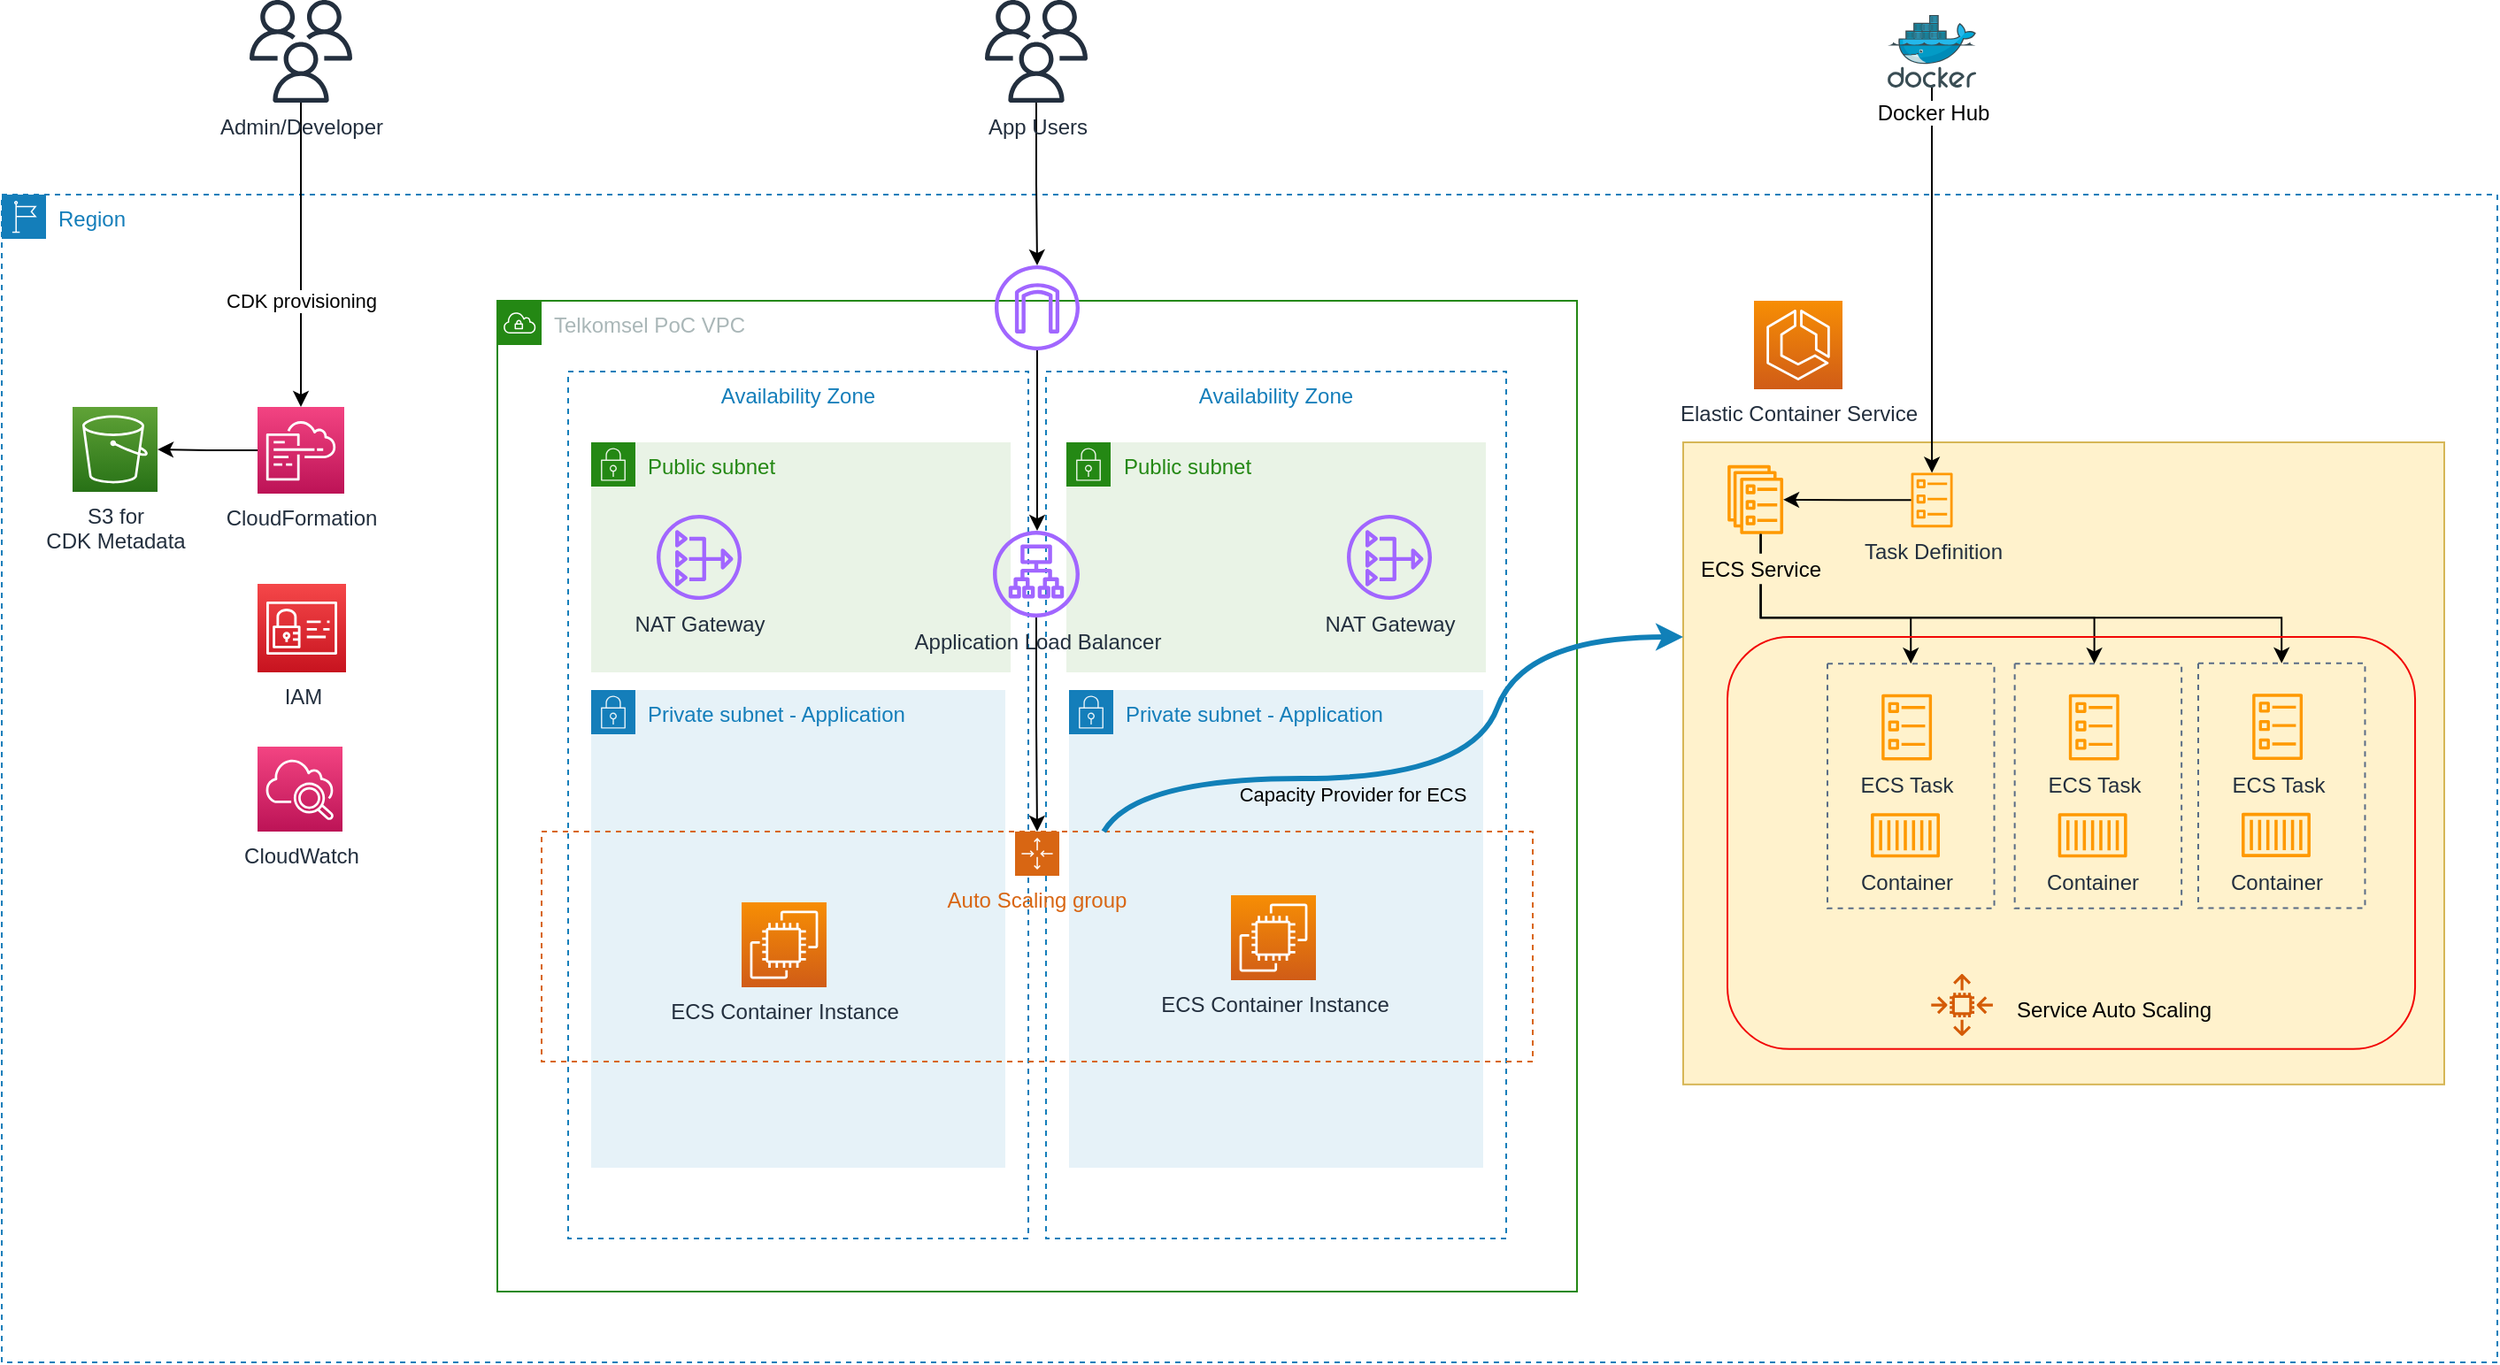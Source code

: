 <mxfile version="21.2.1" type="device">
  <diagram id="Ovr1TUedW7a9WGmtUl1n" name="phase1">
    <mxGraphModel dx="2028" dy="1214" grid="1" gridSize="10" guides="1" tooltips="1" connect="1" arrows="1" fold="1" page="1" pageScale="1" pageWidth="1100" pageHeight="850" math="0" shadow="0">
      <root>
        <mxCell id="0" />
        <mxCell id="1" parent="0" />
        <mxCell id="1aUwhizor78YT0axSQwj-27" value="Region" style="points=[[0,0],[0.25,0],[0.5,0],[0.75,0],[1,0],[1,0.25],[1,0.5],[1,0.75],[1,1],[0.75,1],[0.5,1],[0.25,1],[0,1],[0,0.75],[0,0.5],[0,0.25]];outlineConnect=0;gradientColor=none;html=1;whiteSpace=wrap;fontSize=12;fontStyle=0;shape=mxgraph.aws4.group;grIcon=mxgraph.aws4.group_region;strokeColor=#147EBA;fillColor=none;verticalAlign=top;align=left;spacingLeft=30;fontColor=#147EBA;dashed=1;" parent="1" vertex="1">
          <mxGeometry x="60" y="270" width="1410" height="660" as="geometry" />
        </mxCell>
        <mxCell id="1aUwhizor78YT0axSQwj-3" value="Telkomsel PoC VPC" style="points=[[0,0],[0.25,0],[0.5,0],[0.75,0],[1,0],[1,0.25],[1,0.5],[1,0.75],[1,1],[0.75,1],[0.5,1],[0.25,1],[0,1],[0,0.75],[0,0.5],[0,0.25]];outlineConnect=0;gradientColor=none;html=1;whiteSpace=wrap;fontSize=12;fontStyle=0;shape=mxgraph.aws4.group;grIcon=mxgraph.aws4.group_vpc;strokeColor=#248814;fillColor=none;verticalAlign=top;align=left;spacingLeft=30;fontColor=#AAB7B8;dashed=0;" parent="1" vertex="1">
          <mxGeometry x="340" y="330" width="610" height="560" as="geometry" />
        </mxCell>
        <mxCell id="1aUwhizor78YT0axSQwj-4" value="Availability Zone" style="fillColor=none;strokeColor=#147EBA;dashed=1;verticalAlign=top;fontStyle=0;fontColor=#147EBA;" parent="1" vertex="1">
          <mxGeometry x="380" y="370" width="260" height="490" as="geometry" />
        </mxCell>
        <mxCell id="1aUwhizor78YT0axSQwj-6" value="Availability Zone" style="fillColor=none;strokeColor=#147EBA;dashed=1;verticalAlign=top;fontStyle=0;fontColor=#147EBA;" parent="1" vertex="1">
          <mxGeometry x="650" y="370" width="260" height="490" as="geometry" />
        </mxCell>
        <mxCell id="1aUwhizor78YT0axSQwj-7" value="Private subnet - Application" style="points=[[0,0],[0.25,0],[0.5,0],[0.75,0],[1,0],[1,0.25],[1,0.5],[1,0.75],[1,1],[0.75,1],[0.5,1],[0.25,1],[0,1],[0,0.75],[0,0.5],[0,0.25]];outlineConnect=0;gradientColor=none;html=1;whiteSpace=wrap;fontSize=12;fontStyle=0;shape=mxgraph.aws4.group;grIcon=mxgraph.aws4.group_security_group;grStroke=0;strokeColor=#147EBA;fillColor=#E6F2F8;verticalAlign=top;align=left;spacingLeft=30;fontColor=#147EBA;dashed=0;" parent="1" vertex="1">
          <mxGeometry x="393" y="550" width="234" height="270" as="geometry" />
        </mxCell>
        <mxCell id="1aUwhizor78YT0axSQwj-8" value="Private subnet - Application" style="points=[[0,0],[0.25,0],[0.5,0],[0.75,0],[1,0],[1,0.25],[1,0.5],[1,0.75],[1,1],[0.75,1],[0.5,1],[0.25,1],[0,1],[0,0.75],[0,0.5],[0,0.25]];outlineConnect=0;gradientColor=none;html=1;whiteSpace=wrap;fontSize=12;fontStyle=0;shape=mxgraph.aws4.group;grIcon=mxgraph.aws4.group_security_group;grStroke=0;strokeColor=#147EBA;fillColor=#E6F2F8;verticalAlign=top;align=left;spacingLeft=30;fontColor=#147EBA;dashed=0;" parent="1" vertex="1">
          <mxGeometry x="663" y="550" width="234" height="270" as="geometry" />
        </mxCell>
        <mxCell id="1aUwhizor78YT0axSQwj-9" value="Public subnet" style="points=[[0,0],[0.25,0],[0.5,0],[0.75,0],[1,0],[1,0.25],[1,0.5],[1,0.75],[1,1],[0.75,1],[0.5,1],[0.25,1],[0,1],[0,0.75],[0,0.5],[0,0.25]];outlineConnect=0;gradientColor=none;html=1;whiteSpace=wrap;fontSize=12;fontStyle=0;shape=mxgraph.aws4.group;grIcon=mxgraph.aws4.group_security_group;grStroke=0;strokeColor=#248814;fillColor=#E9F3E6;verticalAlign=top;align=left;spacingLeft=30;fontColor=#248814;dashed=0;" parent="1" vertex="1">
          <mxGeometry x="393" y="410" width="237" height="130" as="geometry" />
        </mxCell>
        <mxCell id="1aUwhizor78YT0axSQwj-10" value="Public subnet" style="points=[[0,0],[0.25,0],[0.5,0],[0.75,0],[1,0],[1,0.25],[1,0.5],[1,0.75],[1,1],[0.75,1],[0.5,1],[0.25,1],[0,1],[0,0.75],[0,0.5],[0,0.25]];outlineConnect=0;gradientColor=none;html=1;whiteSpace=wrap;fontSize=12;fontStyle=0;shape=mxgraph.aws4.group;grIcon=mxgraph.aws4.group_security_group;grStroke=0;strokeColor=#248814;fillColor=#E9F3E6;verticalAlign=top;align=left;spacingLeft=30;fontColor=#248814;dashed=0;" parent="1" vertex="1">
          <mxGeometry x="661.5" y="410" width="237" height="130" as="geometry" />
        </mxCell>
        <mxCell id="1aUwhizor78YT0axSQwj-11" value="ECS Container Instance" style="sketch=0;points=[[0,0,0],[0.25,0,0],[0.5,0,0],[0.75,0,0],[1,0,0],[0,1,0],[0.25,1,0],[0.5,1,0],[0.75,1,0],[1,1,0],[0,0.25,0],[0,0.5,0],[0,0.75,0],[1,0.25,0],[1,0.5,0],[1,0.75,0]];outlineConnect=0;fontColor=#232F3E;gradientColor=#F78E04;gradientDirection=north;fillColor=#D05C17;strokeColor=#ffffff;dashed=0;verticalLabelPosition=bottom;verticalAlign=top;align=center;html=1;fontSize=12;fontStyle=0;aspect=fixed;shape=mxgraph.aws4.resourceIcon;resIcon=mxgraph.aws4.ec2;" parent="1" vertex="1">
          <mxGeometry x="478" y="670" width="48" height="48" as="geometry" />
        </mxCell>
        <mxCell id="1aUwhizor78YT0axSQwj-13" value="ECS Container Instance" style="sketch=0;points=[[0,0,0],[0.25,0,0],[0.5,0,0],[0.75,0,0],[1,0,0],[0,1,0],[0.25,1,0],[0.5,1,0],[0.75,1,0],[1,1,0],[0,0.25,0],[0,0.5,0],[0,0.75,0],[1,0.25,0],[1,0.5,0],[1,0.75,0]];outlineConnect=0;fontColor=#232F3E;gradientColor=#F78E04;gradientDirection=north;fillColor=#D05C17;strokeColor=#ffffff;dashed=0;verticalLabelPosition=bottom;verticalAlign=top;align=center;html=1;fontSize=12;fontStyle=0;aspect=fixed;shape=mxgraph.aws4.resourceIcon;resIcon=mxgraph.aws4.ec2;" parent="1" vertex="1">
          <mxGeometry x="754.5" y="666" width="48" height="48" as="geometry" />
        </mxCell>
        <mxCell id="1aUwhizor78YT0axSQwj-17" value="NAT Gateway" style="sketch=0;outlineConnect=0;fontColor=#232F3E;gradientColor=none;fillColor=#A166FF;strokeColor=none;dashed=0;verticalLabelPosition=bottom;verticalAlign=top;align=center;html=1;fontSize=12;fontStyle=0;aspect=fixed;pointerEvents=1;shape=mxgraph.aws4.nat_gateway;" parent="1" vertex="1">
          <mxGeometry x="430" y="451" width="48" height="48" as="geometry" />
        </mxCell>
        <mxCell id="Y1ofZ16g-ZphQtPir2AR-9" style="edgeStyle=orthogonalEdgeStyle;rounded=0;orthogonalLoop=1;jettySize=auto;html=1;" parent="1" source="1aUwhizor78YT0axSQwj-19" target="1aUwhizor78YT0axSQwj-20" edge="1">
          <mxGeometry relative="1" as="geometry">
            <Array as="points">
              <mxPoint x="644" y="475" />
              <mxPoint x="652" y="475" />
            </Array>
            <mxPoint x="598" y="475" as="sourcePoint" />
          </mxGeometry>
        </mxCell>
        <mxCell id="1aUwhizor78YT0axSQwj-19" value="" style="sketch=0;outlineConnect=0;fontColor=#232F3E;gradientColor=none;fillColor=#A166FF;strokeColor=none;dashed=0;verticalLabelPosition=bottom;verticalAlign=top;align=center;html=1;fontSize=12;fontStyle=0;aspect=fixed;pointerEvents=1;shape=mxgraph.aws4.internet_gateway;" parent="1" vertex="1">
          <mxGeometry x="621" y="310" width="48" height="48" as="geometry" />
        </mxCell>
        <mxCell id="Y1ofZ16g-ZphQtPir2AR-10" style="edgeStyle=orthogonalEdgeStyle;rounded=0;orthogonalLoop=1;jettySize=auto;html=1;" parent="1" source="1aUwhizor78YT0axSQwj-20" target="1aUwhizor78YT0axSQwj-15" edge="1">
          <mxGeometry relative="1" as="geometry" />
        </mxCell>
        <mxCell id="1aUwhizor78YT0axSQwj-20" value="Application Load Balancer" style="sketch=0;outlineConnect=0;fontColor=#232F3E;gradientColor=none;fillColor=#A166FF;strokeColor=none;dashed=0;verticalLabelPosition=bottom;verticalAlign=top;align=center;html=1;fontSize=12;fontStyle=0;aspect=fixed;pointerEvents=1;shape=mxgraph.aws4.application_load_balancer;" parent="1" vertex="1">
          <mxGeometry x="620" y="460" width="49" height="49" as="geometry" />
        </mxCell>
        <mxCell id="pYNLeUhJEjiE2wQQmEpF-4" value="" style="edgeStyle=orthogonalEdgeStyle;rounded=0;orthogonalLoop=1;jettySize=auto;html=1;" parent="1" source="Y1ofZ16g-ZphQtPir2AR-7" target="1aUwhizor78YT0axSQwj-19" edge="1">
          <mxGeometry relative="1" as="geometry">
            <mxPoint x="754" y="451" as="targetPoint" />
          </mxGeometry>
        </mxCell>
        <mxCell id="Y1ofZ16g-ZphQtPir2AR-7" value="App Users" style="sketch=0;outlineConnect=0;fontColor=#232F3E;gradientColor=none;fillColor=#232F3E;strokeColor=none;dashed=0;verticalLabelPosition=bottom;verticalAlign=top;align=center;html=1;fontSize=12;fontStyle=0;aspect=fixed;pointerEvents=1;shape=mxgraph.aws4.users;" parent="1" vertex="1">
          <mxGeometry x="615.5" y="160" width="58" height="58" as="geometry" />
        </mxCell>
        <mxCell id="Y1ofZ16g-ZphQtPir2AR-12" style="edgeStyle=orthogonalEdgeStyle;rounded=0;orthogonalLoop=1;jettySize=auto;html=1;" parent="1" source="Y1ofZ16g-ZphQtPir2AR-11" target="xgEI06C0NCt-1WO_fs6l-2" edge="1">
          <mxGeometry relative="1" as="geometry">
            <mxPoint x="829" y="451" as="targetPoint" />
          </mxGeometry>
        </mxCell>
        <mxCell id="xgEI06C0NCt-1WO_fs6l-3" value="CDK provisioning" style="edgeLabel;html=1;align=center;verticalAlign=middle;resizable=0;points=[];" parent="Y1ofZ16g-ZphQtPir2AR-12" vertex="1" connectable="0">
          <mxGeometry x="-0.692" relative="1" as="geometry">
            <mxPoint y="85" as="offset" />
          </mxGeometry>
        </mxCell>
        <mxCell id="Y1ofZ16g-ZphQtPir2AR-11" value="Admin/Developer" style="sketch=0;outlineConnect=0;fontColor=#232F3E;gradientColor=none;fillColor=#232F3E;strokeColor=none;dashed=0;verticalLabelPosition=bottom;verticalAlign=top;align=center;html=1;fontSize=12;fontStyle=0;aspect=fixed;pointerEvents=1;shape=mxgraph.aws4.users;" parent="1" vertex="1">
          <mxGeometry x="200" y="160" width="58" height="58" as="geometry" />
        </mxCell>
        <mxCell id="1aUwhizor78YT0axSQwj-15" value="Auto Scaling group" style="points=[[0,0],[0.25,0],[0.5,0],[0.75,0],[1,0],[1,0.25],[1,0.5],[1,0.75],[1,1],[0.75,1],[0.5,1],[0.25,1],[0,1],[0,0.75],[0,0.5],[0,0.25]];outlineConnect=0;gradientColor=none;html=1;whiteSpace=wrap;fontSize=12;fontStyle=0;shape=mxgraph.aws4.groupCenter;grIcon=mxgraph.aws4.group_auto_scaling_group;grStroke=1;strokeColor=#D86613;fillColor=none;verticalAlign=top;align=center;fontColor=#D86613;dashed=1;spacingTop=25;" parent="1" vertex="1">
          <mxGeometry x="365" y="630" width="560" height="130" as="geometry" />
        </mxCell>
        <mxCell id="xgEI06C0NCt-1WO_fs6l-35" value="" style="group;fillColor=#fff2cc;strokeColor=#d6b656;" parent="1" vertex="1" connectable="0">
          <mxGeometry x="1010" y="410" width="430.0" height="362.923" as="geometry" />
        </mxCell>
        <mxCell id="xgEI06C0NCt-1WO_fs6l-34" value="" style="group" parent="xgEI06C0NCt-1WO_fs6l-35" vertex="1" connectable="0">
          <mxGeometry x="3.525" y="12.923" width="426.475" height="350" as="geometry" />
        </mxCell>
        <mxCell id="xgEI06C0NCt-1WO_fs6l-27" value="" style="group" parent="xgEI06C0NCt-1WO_fs6l-34" vertex="1" connectable="0">
          <mxGeometry x="77.989" y="112.0" width="341.427" height="155.077" as="geometry" />
        </mxCell>
        <mxCell id="xgEI06C0NCt-1WO_fs6l-8" value="Container" style="sketch=0;outlineConnect=0;fontColor=#232F3E;gradientColor=none;fillColor=#FF9900;strokeColor=none;dashed=0;verticalLabelPosition=bottom;verticalAlign=top;align=center;html=1;fontSize=12;fontStyle=0;aspect=fixed;pointerEvents=1;shape=mxgraph.aws4.container_1;" parent="xgEI06C0NCt-1WO_fs6l-27" vertex="1">
          <mxGeometry x="24.504" y="84.646" width="38.975" height="25.171" as="geometry" />
        </mxCell>
        <mxCell id="xgEI06C0NCt-1WO_fs6l-11" value="ECS Task" style="sketch=0;outlineConnect=0;fontColor=#232F3E;gradientColor=none;fillColor=#FF9900;strokeColor=none;dashed=0;verticalLabelPosition=bottom;verticalAlign=top;align=center;html=1;fontSize=12;fontStyle=0;aspect=fixed;pointerEvents=1;shape=mxgraph.aws4.ecs_task;" parent="xgEI06C0NCt-1WO_fs6l-27" vertex="1">
          <mxGeometry x="30.413" y="17.446" width="28.792" height="37.351" as="geometry" />
        </mxCell>
        <mxCell id="xgEI06C0NCt-1WO_fs6l-14" value="" style="fillColor=none;strokeColor=#5A6C86;dashed=1;verticalAlign=top;fontStyle=0;fontColor=#5A6C86;" parent="xgEI06C0NCt-1WO_fs6l-27" vertex="1">
          <mxGeometry y="0.215" width="94.247" height="138.277" as="geometry" />
        </mxCell>
        <mxCell id="xgEI06C0NCt-1WO_fs6l-15" value="Container" style="sketch=0;outlineConnect=0;fontColor=#232F3E;gradientColor=none;fillColor=#FF9900;strokeColor=none;dashed=0;verticalLabelPosition=bottom;verticalAlign=top;align=center;html=1;fontSize=12;fontStyle=0;aspect=fixed;pointerEvents=1;shape=mxgraph.aws4.container_1;" parent="xgEI06C0NCt-1WO_fs6l-27" vertex="1">
          <mxGeometry x="130.315" y="84.646" width="38.975" height="25.171" as="geometry" />
        </mxCell>
        <mxCell id="xgEI06C0NCt-1WO_fs6l-16" value="ECS Task" style="sketch=0;outlineConnect=0;fontColor=#232F3E;gradientColor=none;fillColor=#FF9900;strokeColor=none;dashed=0;verticalLabelPosition=bottom;verticalAlign=top;align=center;html=1;fontSize=12;fontStyle=0;aspect=fixed;pointerEvents=1;shape=mxgraph.aws4.ecs_task;" parent="xgEI06C0NCt-1WO_fs6l-27" vertex="1">
          <mxGeometry x="136.224" y="17.446" width="28.792" height="37.351" as="geometry" />
        </mxCell>
        <mxCell id="xgEI06C0NCt-1WO_fs6l-17" value="" style="fillColor=none;strokeColor=#5A6C86;dashed=1;verticalAlign=top;fontStyle=0;fontColor=#5A6C86;" parent="xgEI06C0NCt-1WO_fs6l-27" vertex="1">
          <mxGeometry x="105.811" y="0.215" width="94.247" height="138.277" as="geometry" />
        </mxCell>
        <mxCell id="xgEI06C0NCt-1WO_fs6l-18" value="Container" style="sketch=0;outlineConnect=0;fontColor=#232F3E;gradientColor=none;fillColor=#FF9900;strokeColor=none;dashed=0;verticalLabelPosition=bottom;verticalAlign=top;align=center;html=1;fontSize=12;fontStyle=0;aspect=fixed;pointerEvents=1;shape=mxgraph.aws4.container_1;" parent="xgEI06C0NCt-1WO_fs6l-27" vertex="1">
          <mxGeometry x="233.986" y="84.431" width="38.975" height="25.171" as="geometry" />
        </mxCell>
        <mxCell id="xgEI06C0NCt-1WO_fs6l-19" value="ECS Task" style="sketch=0;outlineConnect=0;fontColor=#232F3E;gradientColor=none;fillColor=#FF9900;strokeColor=none;dashed=0;verticalLabelPosition=bottom;verticalAlign=top;align=center;html=1;fontSize=12;fontStyle=0;aspect=fixed;pointerEvents=1;shape=mxgraph.aws4.ecs_task;" parent="xgEI06C0NCt-1WO_fs6l-27" vertex="1">
          <mxGeometry x="239.895" y="17.231" width="28.792" height="37.351" as="geometry" />
        </mxCell>
        <mxCell id="xgEI06C0NCt-1WO_fs6l-20" value="" style="fillColor=none;strokeColor=#5A6C86;dashed=1;verticalAlign=top;fontStyle=0;fontColor=#5A6C86;" parent="xgEI06C0NCt-1WO_fs6l-27" vertex="1">
          <mxGeometry x="209.482" width="94.247" height="138.277" as="geometry" />
        </mxCell>
        <mxCell id="xgEI06C0NCt-1WO_fs6l-7" value="" style="sketch=0;outlineConnect=0;fontColor=#232F3E;gradientColor=none;fillColor=#FF9900;strokeColor=none;dashed=0;verticalLabelPosition=bottom;verticalAlign=top;align=center;html=1;fontSize=12;fontStyle=0;aspect=fixed;pointerEvents=1;shape=mxgraph.aws4.ecs_service;" parent="xgEI06C0NCt-1WO_fs6l-34" vertex="1">
          <mxGeometry x="21.441" width="31.667" height="38.975" as="geometry" />
        </mxCell>
        <mxCell id="xgEI06C0NCt-1WO_fs6l-29" style="edgeStyle=orthogonalEdgeStyle;rounded=0;orthogonalLoop=1;jettySize=auto;html=1;entryX=0.5;entryY=0;entryDx=0;entryDy=0;" parent="xgEI06C0NCt-1WO_fs6l-34" source="xgEI06C0NCt-1WO_fs6l-7" target="xgEI06C0NCt-1WO_fs6l-14" edge="1">
          <mxGeometry relative="1" as="geometry">
            <Array as="points">
              <mxPoint x="40.29" y="86.154" />
              <mxPoint x="125.112" y="86.154" />
            </Array>
          </mxGeometry>
        </mxCell>
        <mxCell id="xgEI06C0NCt-1WO_fs6l-28" style="edgeStyle=orthogonalEdgeStyle;rounded=0;orthogonalLoop=1;jettySize=auto;html=1;" parent="xgEI06C0NCt-1WO_fs6l-34" source="xgEI06C0NCt-1WO_fs6l-7" target="xgEI06C0NCt-1WO_fs6l-17" edge="1">
          <mxGeometry relative="1" as="geometry">
            <mxPoint x="228.784" y="129.231" as="targetPoint" />
            <Array as="points">
              <mxPoint x="40.29" y="86.154" />
              <mxPoint x="228.784" y="86.154" />
            </Array>
          </mxGeometry>
        </mxCell>
        <mxCell id="xgEI06C0NCt-1WO_fs6l-30" style="edgeStyle=orthogonalEdgeStyle;rounded=0;orthogonalLoop=1;jettySize=auto;html=1;entryX=0.5;entryY=0;entryDx=0;entryDy=0;" parent="xgEI06C0NCt-1WO_fs6l-34" source="xgEI06C0NCt-1WO_fs6l-7" target="xgEI06C0NCt-1WO_fs6l-20" edge="1">
          <mxGeometry relative="1" as="geometry">
            <mxPoint x="49.244" y="58.585" as="sourcePoint" />
            <mxPoint x="132.398" y="138.062" as="targetPoint" />
            <Array as="points">
              <mxPoint x="40.29" y="86.154" />
              <mxPoint x="334.34" y="86.154" />
            </Array>
          </mxGeometry>
        </mxCell>
        <mxCell id="xgEI06C0NCt-1WO_fs6l-23" value="Task Definition" style="sketch=0;outlineConnect=0;fontColor=#232F3E;gradientColor=none;fillColor=#FF9900;strokeColor=none;dashed=0;verticalLabelPosition=bottom;verticalAlign=top;align=center;html=1;fontSize=12;fontStyle=0;aspect=fixed;pointerEvents=1;shape=mxgraph.aws4.ecs_task;" parent="xgEI06C0NCt-1WO_fs6l-34" vertex="1">
          <mxGeometry x="125.112" y="4.308" width="23.783" height="30.855" as="geometry" />
        </mxCell>
        <mxCell id="xgEI06C0NCt-1WO_fs6l-26" style="edgeStyle=orthogonalEdgeStyle;rounded=0;orthogonalLoop=1;jettySize=auto;html=1;" parent="xgEI06C0NCt-1WO_fs6l-34" source="xgEI06C0NCt-1WO_fs6l-23" target="xgEI06C0NCt-1WO_fs6l-7" edge="1">
          <mxGeometry relative="1" as="geometry" />
        </mxCell>
        <mxCell id="xgEI06C0NCt-1WO_fs6l-31" value="ECS Service" style="rounded=0;whiteSpace=wrap;html=1;fillColor=#fff2cc;strokeColor=none;" parent="xgEI06C0NCt-1WO_fs6l-34" vertex="1">
          <mxGeometry y="49.969" width="79.638" height="17.231" as="geometry" />
        </mxCell>
        <mxCell id="k40PlapEYMD80Fz4r2Qn-2" value="" style="rounded=1;whiteSpace=wrap;html=1;fillColor=none;strokeColor=#f20707;" vertex="1" parent="xgEI06C0NCt-1WO_fs6l-34">
          <mxGeometry x="21.48" y="97.08" width="388.52" height="232.92" as="geometry" />
        </mxCell>
        <mxCell id="k40PlapEYMD80Fz4r2Qn-1" value="" style="sketch=0;outlineConnect=0;fontColor=#232F3E;gradientColor=none;fillColor=#D45B07;strokeColor=none;dashed=0;verticalLabelPosition=bottom;verticalAlign=top;align=center;html=1;fontSize=12;fontStyle=0;aspect=fixed;pointerEvents=1;shape=mxgraph.aws4.auto_scaling2;" vertex="1" parent="xgEI06C0NCt-1WO_fs6l-34">
          <mxGeometry x="136.48" y="287.54" width="35.08" height="35.08" as="geometry" />
        </mxCell>
        <mxCell id="k40PlapEYMD80Fz4r2Qn-3" value="Service Auto Scaling" style="text;html=1;strokeColor=none;fillColor=none;align=center;verticalAlign=middle;whiteSpace=wrap;rounded=0;" vertex="1" parent="xgEI06C0NCt-1WO_fs6l-34">
          <mxGeometry x="166.48" y="292.62" width="146.52" height="30" as="geometry" />
        </mxCell>
        <mxCell id="xgEI06C0NCt-1WO_fs6l-36" value="" style="curved=1;endArrow=classic;html=1;fillColor=#f8cecc;strokeWidth=3;strokeColor=#1180B8;" parent="1" source="1aUwhizor78YT0axSQwj-15" edge="1">
          <mxGeometry width="50" height="50" relative="1" as="geometry">
            <mxPoint x="950" y="210" as="sourcePoint" />
            <mxPoint x="1010" y="520" as="targetPoint" />
            <Array as="points">
              <mxPoint x="700" y="600" />
              <mxPoint x="890" y="600" />
              <mxPoint x="920" y="520" />
            </Array>
          </mxGeometry>
        </mxCell>
        <mxCell id="6Oid0ZZZIsH8X-VQpm7H-1" value="Capacity Provider for ECS" style="edgeLabel;html=1;align=center;verticalAlign=middle;resizable=0;points=[];labelBackgroundColor=none;" parent="xgEI06C0NCt-1WO_fs6l-36" vertex="1" connectable="0">
          <mxGeometry x="0.079" y="8" relative="1" as="geometry">
            <mxPoint x="-59" y="17" as="offset" />
          </mxGeometry>
        </mxCell>
        <mxCell id="xgEI06C0NCt-1WO_fs6l-1" value="Elastic Container Service" style="sketch=0;points=[[0,0,0],[0.25,0,0],[0.5,0,0],[0.75,0,0],[1,0,0],[0,1,0],[0.25,1,0],[0.5,1,0],[0.75,1,0],[1,1,0],[0,0.25,0],[0,0.5,0],[0,0.75,0],[1,0.25,0],[1,0.5,0],[1,0.75,0]];outlineConnect=0;fontColor=#232F3E;gradientColor=#F78E04;gradientDirection=north;fillColor=#D05C17;strokeColor=#ffffff;dashed=0;verticalLabelPosition=bottom;verticalAlign=top;align=center;html=1;fontSize=12;fontStyle=0;aspect=fixed;shape=mxgraph.aws4.resourceIcon;resIcon=mxgraph.aws4.ecs;" parent="1" vertex="1">
          <mxGeometry x="1050" y="330" width="50" height="50" as="geometry" />
        </mxCell>
        <mxCell id="xgEI06C0NCt-1WO_fs6l-39" style="edgeStyle=orthogonalEdgeStyle;rounded=0;orthogonalLoop=1;jettySize=auto;html=1;strokeWidth=1;" parent="1" source="xgEI06C0NCt-1WO_fs6l-38" target="xgEI06C0NCt-1WO_fs6l-23" edge="1">
          <mxGeometry relative="1" as="geometry" />
        </mxCell>
        <mxCell id="xgEI06C0NCt-1WO_fs6l-38" value="Docker Hub" style="sketch=0;aspect=fixed;html=1;points=[];align=center;image;fontSize=12;image=img/lib/mscae/Docker.svg;" parent="1" vertex="1">
          <mxGeometry x="1125.53" y="168.5" width="50" height="41" as="geometry" />
        </mxCell>
        <mxCell id="6Oid0ZZZIsH8X-VQpm7H-2" value="S3 for&lt;br&gt;CDK Metadata" style="sketch=0;points=[[0,0,0],[0.25,0,0],[0.5,0,0],[0.75,0,0],[1,0,0],[0,1,0],[0.25,1,0],[0.5,1,0],[0.75,1,0],[1,1,0],[0,0.25,0],[0,0.5,0],[0,0.75,0],[1,0.25,0],[1,0.5,0],[1,0.75,0]];outlineConnect=0;fontColor=#232F3E;gradientColor=#60A337;gradientDirection=north;fillColor=#277116;strokeColor=#ffffff;dashed=0;verticalLabelPosition=bottom;verticalAlign=top;align=center;html=1;fontSize=12;fontStyle=0;aspect=fixed;shape=mxgraph.aws4.resourceIcon;resIcon=mxgraph.aws4.s3;labelBackgroundColor=none;" parent="1" vertex="1">
          <mxGeometry x="100" y="390" width="48" height="48" as="geometry" />
        </mxCell>
        <mxCell id="1aUwhizor78YT0axSQwj-24" value="IAM" style="sketch=0;points=[[0,0,0],[0.25,0,0],[0.5,0,0],[0.75,0,0],[1,0,0],[0,1,0],[0.25,1,0],[0.5,1,0],[0.75,1,0],[1,1,0],[0,0.25,0],[0,0.5,0],[0,0.75,0],[1,0.25,0],[1,0.5,0],[1,0.75,0]];outlineConnect=0;fontColor=#232F3E;gradientColor=#F54749;gradientDirection=north;fillColor=#C7131F;strokeColor=#ffffff;dashed=0;verticalLabelPosition=bottom;verticalAlign=top;align=center;html=1;fontSize=12;fontStyle=0;aspect=fixed;shape=mxgraph.aws4.resourceIcon;resIcon=mxgraph.aws4.identity_and_access_management;" parent="1" vertex="1">
          <mxGeometry x="204.5" y="490" width="50" height="50" as="geometry" />
        </mxCell>
        <mxCell id="1aUwhizor78YT0axSQwj-25" value="CloudWatch" style="sketch=0;points=[[0,0,0],[0.25,0,0],[0.5,0,0],[0.75,0,0],[1,0,0],[0,1,0],[0.25,1,0],[0.5,1,0],[0.75,1,0],[1,1,0],[0,0.25,0],[0,0.5,0],[0,0.75,0],[1,0.25,0],[1,0.5,0],[1,0.75,0]];points=[[0,0,0],[0.25,0,0],[0.5,0,0],[0.75,0,0],[1,0,0],[0,1,0],[0.25,1,0],[0.5,1,0],[0.75,1,0],[1,1,0],[0,0.25,0],[0,0.5,0],[0,0.75,0],[1,0.25,0],[1,0.5,0],[1,0.75,0]];outlineConnect=0;fontColor=#232F3E;gradientColor=#F34482;gradientDirection=north;fillColor=#BC1356;strokeColor=#ffffff;dashed=0;verticalLabelPosition=bottom;verticalAlign=top;align=center;html=1;fontSize=12;fontStyle=0;aspect=fixed;shape=mxgraph.aws4.resourceIcon;resIcon=mxgraph.aws4.cloudwatch_2;" parent="1" vertex="1">
          <mxGeometry x="204.5" y="582" width="48" height="48" as="geometry" />
        </mxCell>
        <mxCell id="6Oid0ZZZIsH8X-VQpm7H-3" style="edgeStyle=orthogonalEdgeStyle;rounded=0;orthogonalLoop=1;jettySize=auto;html=1;entryX=1;entryY=0.5;entryDx=0;entryDy=0;entryPerimeter=0;strokeColor=#000000;strokeWidth=1;" parent="1" source="xgEI06C0NCt-1WO_fs6l-2" target="6Oid0ZZZIsH8X-VQpm7H-2" edge="1">
          <mxGeometry relative="1" as="geometry" />
        </mxCell>
        <mxCell id="xgEI06C0NCt-1WO_fs6l-2" value="CloudFormation" style="sketch=0;points=[[0,0,0],[0.25,0,0],[0.5,0,0],[0.75,0,0],[1,0,0],[0,1,0],[0.25,1,0],[0.5,1,0],[0.75,1,0],[1,1,0],[0,0.25,0],[0,0.5,0],[0,0.75,0],[1,0.25,0],[1,0.5,0],[1,0.75,0]];points=[[0,0,0],[0.25,0,0],[0.5,0,0],[0.75,0,0],[1,0,0],[0,1,0],[0.25,1,0],[0.5,1,0],[0.75,1,0],[1,1,0],[0,0.25,0],[0,0.5,0],[0,0.75,0],[1,0.25,0],[1,0.5,0],[1,0.75,0]];outlineConnect=0;fontColor=#232F3E;gradientColor=#F34482;gradientDirection=north;fillColor=#BC1356;strokeColor=#ffffff;dashed=0;verticalLabelPosition=bottom;verticalAlign=top;align=center;html=1;fontSize=12;fontStyle=0;aspect=fixed;shape=mxgraph.aws4.resourceIcon;resIcon=mxgraph.aws4.cloudformation;" parent="1" vertex="1">
          <mxGeometry x="204.5" y="390" width="49" height="49" as="geometry" />
        </mxCell>
        <mxCell id="k40PlapEYMD80Fz4r2Qn-4" value="NAT Gateway" style="sketch=0;outlineConnect=0;fontColor=#232F3E;gradientColor=none;fillColor=#A166FF;strokeColor=none;dashed=0;verticalLabelPosition=bottom;verticalAlign=top;align=center;html=1;fontSize=12;fontStyle=0;aspect=fixed;pointerEvents=1;shape=mxgraph.aws4.nat_gateway;" vertex="1" parent="1">
          <mxGeometry x="820" y="451" width="48" height="48" as="geometry" />
        </mxCell>
      </root>
    </mxGraphModel>
  </diagram>
</mxfile>
